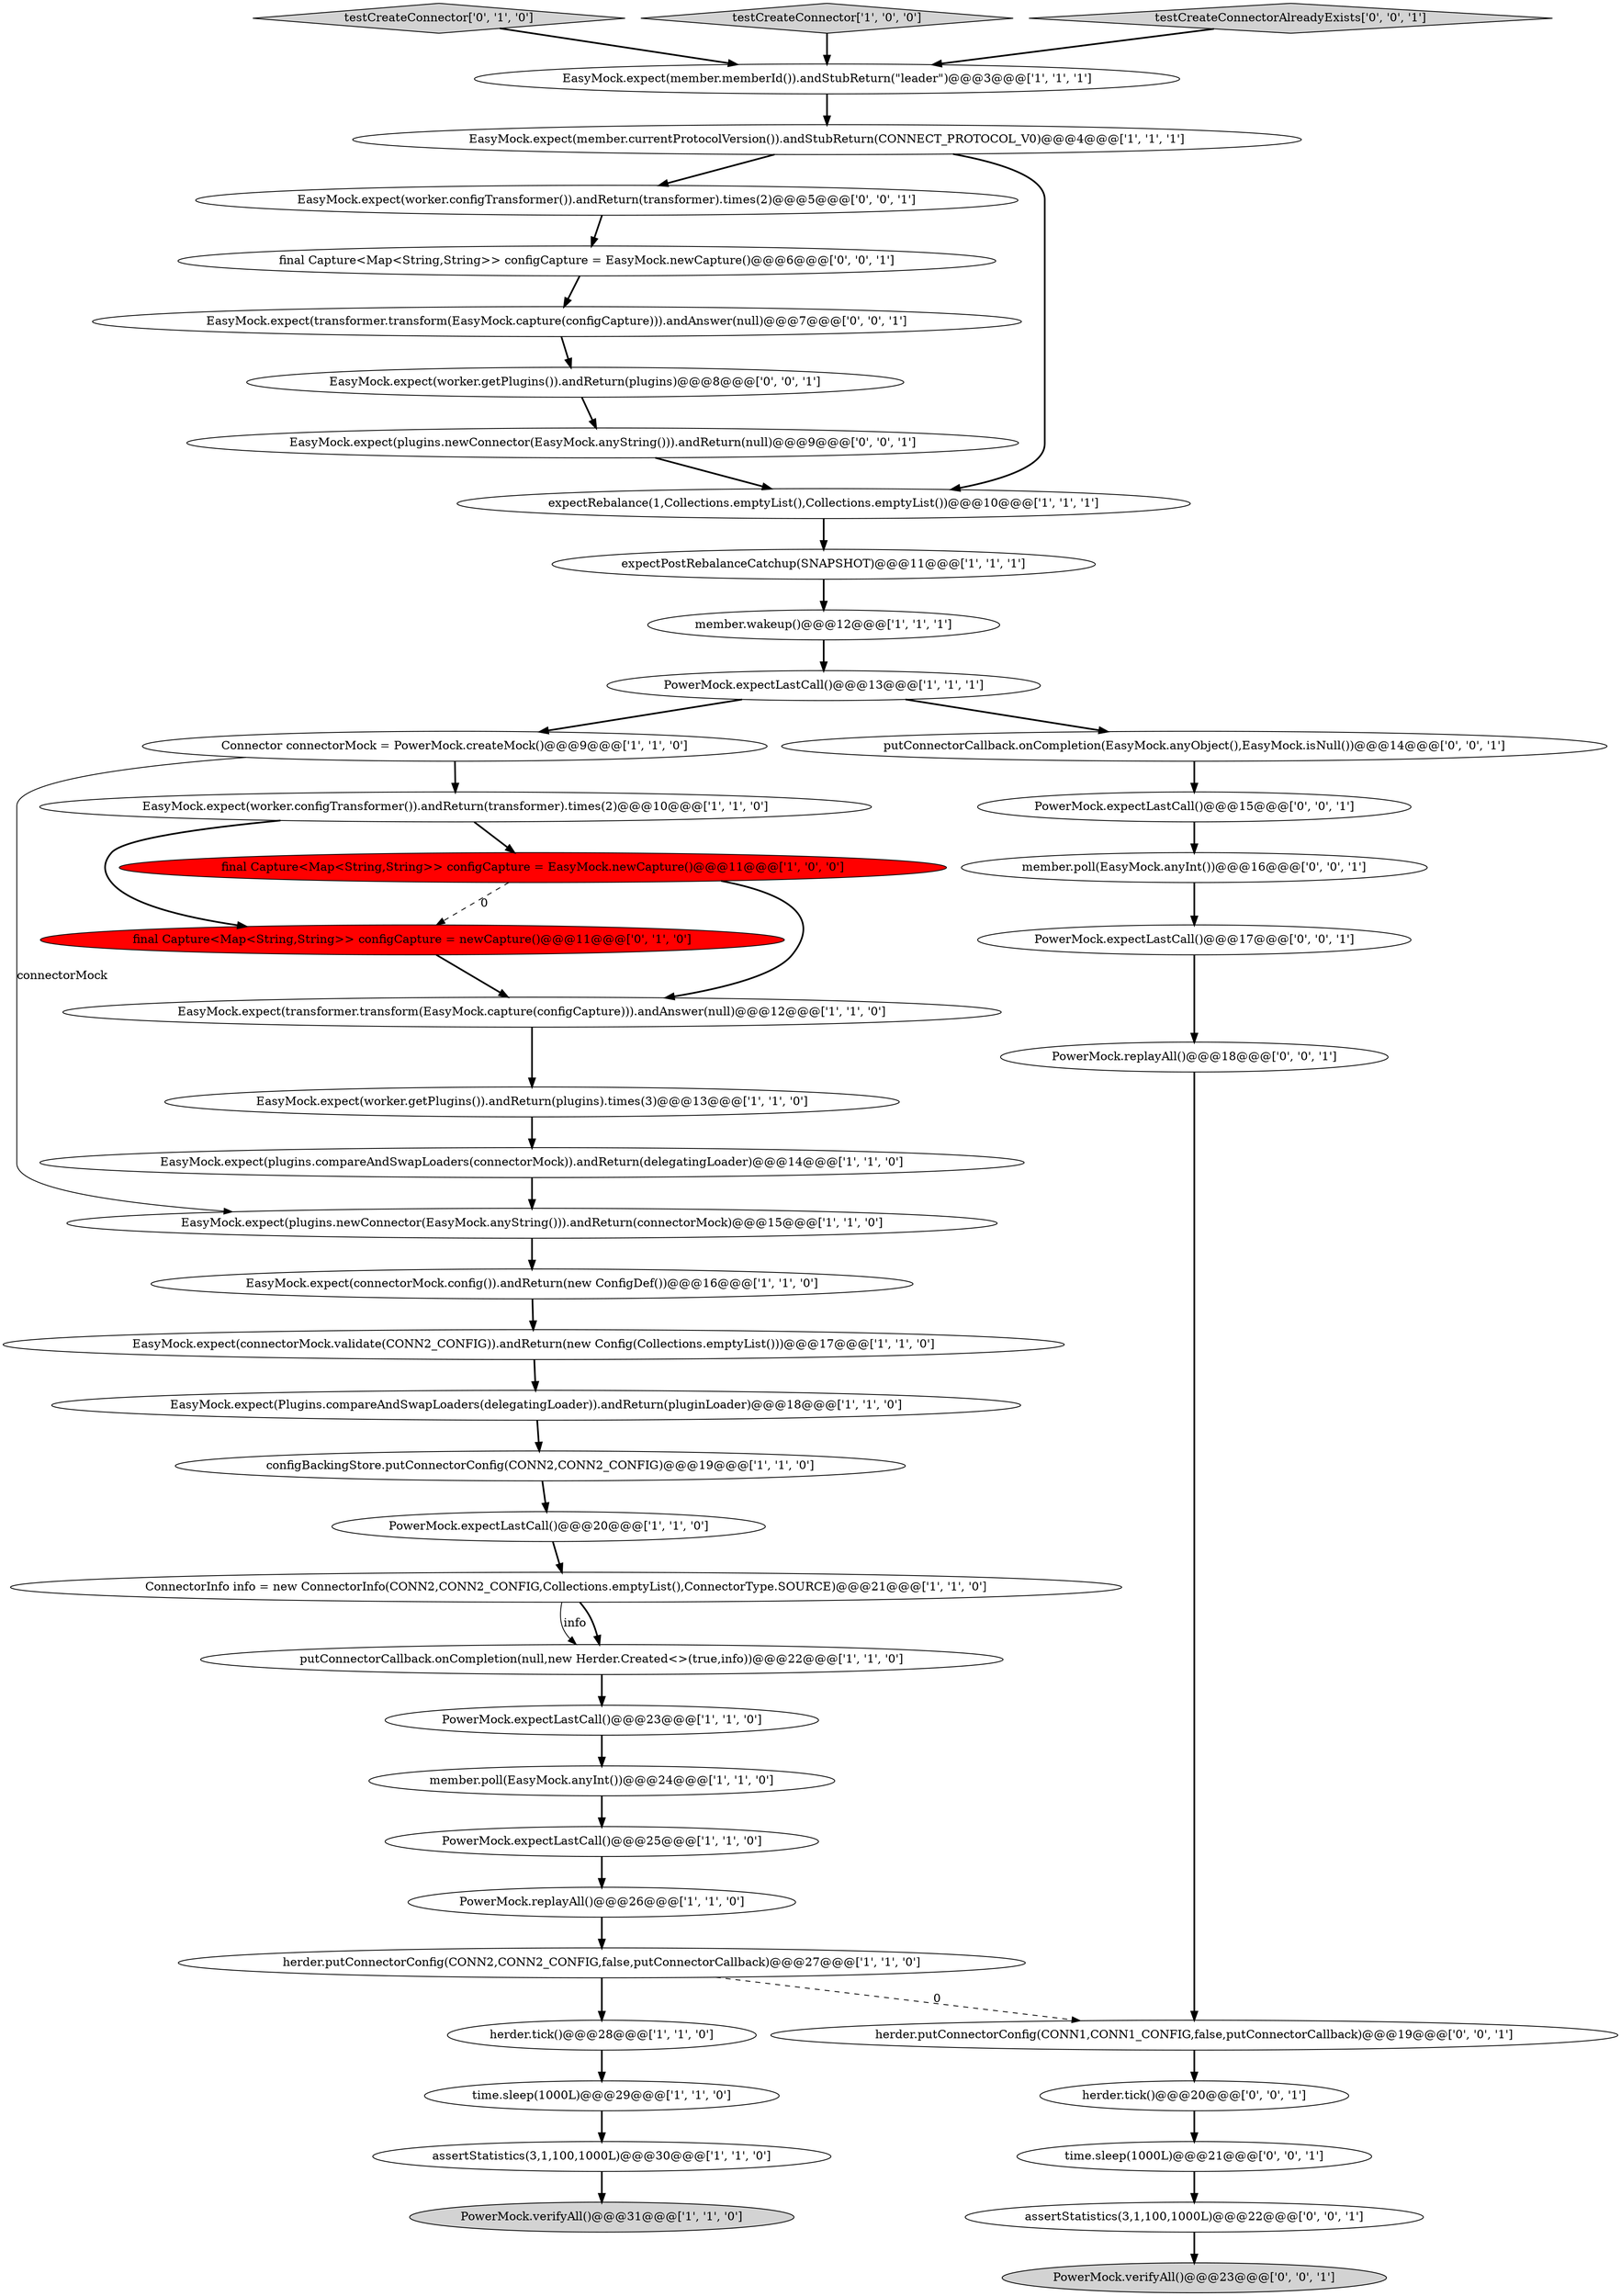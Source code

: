 digraph {
0 [style = filled, label = "PowerMock.expectLastCall()@@@20@@@['1', '1', '0']", fillcolor = white, shape = ellipse image = "AAA0AAABBB1BBB"];
29 [style = filled, label = "EasyMock.expect(plugins.compareAndSwapLoaders(connectorMock)).andReturn(delegatingLoader)@@@14@@@['1', '1', '0']", fillcolor = white, shape = ellipse image = "AAA0AAABBB1BBB"];
12 [style = filled, label = "member.wakeup()@@@12@@@['1', '1', '1']", fillcolor = white, shape = ellipse image = "AAA0AAABBB1BBB"];
16 [style = filled, label = "time.sleep(1000L)@@@29@@@['1', '1', '0']", fillcolor = white, shape = ellipse image = "AAA0AAABBB1BBB"];
35 [style = filled, label = "EasyMock.expect(worker.configTransformer()).andReturn(transformer).times(2)@@@5@@@['0', '0', '1']", fillcolor = white, shape = ellipse image = "AAA0AAABBB3BBB"];
11 [style = filled, label = "EasyMock.expect(connectorMock.config()).andReturn(new ConfigDef())@@@16@@@['1', '1', '0']", fillcolor = white, shape = ellipse image = "AAA0AAABBB1BBB"];
28 [style = filled, label = "PowerMock.expectLastCall()@@@25@@@['1', '1', '0']", fillcolor = white, shape = ellipse image = "AAA0AAABBB1BBB"];
27 [style = filled, label = "PowerMock.expectLastCall()@@@13@@@['1', '1', '1']", fillcolor = white, shape = ellipse image = "AAA0AAABBB1BBB"];
31 [style = filled, label = "testCreateConnector['0', '1', '0']", fillcolor = lightgray, shape = diamond image = "AAA0AAABBB2BBB"];
19 [style = filled, label = "assertStatistics(3,1,100,1000L)@@@30@@@['1', '1', '0']", fillcolor = white, shape = ellipse image = "AAA0AAABBB1BBB"];
25 [style = filled, label = "Connector connectorMock = PowerMock.createMock()@@@9@@@['1', '1', '0']", fillcolor = white, shape = ellipse image = "AAA0AAABBB1BBB"];
24 [style = filled, label = "expectRebalance(1,Collections.emptyList(),Collections.emptyList())@@@10@@@['1', '1', '1']", fillcolor = white, shape = ellipse image = "AAA0AAABBB1BBB"];
34 [style = filled, label = "assertStatistics(3,1,100,1000L)@@@22@@@['0', '0', '1']", fillcolor = white, shape = ellipse image = "AAA0AAABBB3BBB"];
15 [style = filled, label = "PowerMock.expectLastCall()@@@23@@@['1', '1', '0']", fillcolor = white, shape = ellipse image = "AAA0AAABBB1BBB"];
42 [style = filled, label = "herder.putConnectorConfig(CONN1,CONN1_CONFIG,false,putConnectorCallback)@@@19@@@['0', '0', '1']", fillcolor = white, shape = ellipse image = "AAA0AAABBB3BBB"];
17 [style = filled, label = "putConnectorCallback.onCompletion(null,new Herder.Created<>(true,info))@@@22@@@['1', '1', '0']", fillcolor = white, shape = ellipse image = "AAA0AAABBB1BBB"];
13 [style = filled, label = "EasyMock.expect(Plugins.compareAndSwapLoaders(delegatingLoader)).andReturn(pluginLoader)@@@18@@@['1', '1', '0']", fillcolor = white, shape = ellipse image = "AAA0AAABBB1BBB"];
33 [style = filled, label = "EasyMock.expect(worker.getPlugins()).andReturn(plugins)@@@8@@@['0', '0', '1']", fillcolor = white, shape = ellipse image = "AAA0AAABBB3BBB"];
45 [style = filled, label = "herder.tick()@@@20@@@['0', '0', '1']", fillcolor = white, shape = ellipse image = "AAA0AAABBB3BBB"];
3 [style = filled, label = "PowerMock.replayAll()@@@26@@@['1', '1', '0']", fillcolor = white, shape = ellipse image = "AAA0AAABBB1BBB"];
2 [style = filled, label = "EasyMock.expect(worker.configTransformer()).andReturn(transformer).times(2)@@@10@@@['1', '1', '0']", fillcolor = white, shape = ellipse image = "AAA0AAABBB1BBB"];
36 [style = filled, label = "EasyMock.expect(plugins.newConnector(EasyMock.anyString())).andReturn(null)@@@9@@@['0', '0', '1']", fillcolor = white, shape = ellipse image = "AAA0AAABBB3BBB"];
22 [style = filled, label = "EasyMock.expect(worker.getPlugins()).andReturn(plugins).times(3)@@@13@@@['1', '1', '0']", fillcolor = white, shape = ellipse image = "AAA0AAABBB1BBB"];
47 [style = filled, label = "PowerMock.verifyAll()@@@23@@@['0', '0', '1']", fillcolor = lightgray, shape = ellipse image = "AAA0AAABBB3BBB"];
14 [style = filled, label = "testCreateConnector['1', '0', '0']", fillcolor = lightgray, shape = diamond image = "AAA0AAABBB1BBB"];
23 [style = filled, label = "EasyMock.expect(member.memberId()).andStubReturn(\"leader\")@@@3@@@['1', '1', '1']", fillcolor = white, shape = ellipse image = "AAA0AAABBB1BBB"];
30 [style = filled, label = "final Capture<Map<String,String>> configCapture = newCapture()@@@11@@@['0', '1', '0']", fillcolor = red, shape = ellipse image = "AAA1AAABBB2BBB"];
7 [style = filled, label = "final Capture<Map<String,String>> configCapture = EasyMock.newCapture()@@@11@@@['1', '0', '0']", fillcolor = red, shape = ellipse image = "AAA1AAABBB1BBB"];
5 [style = filled, label = "EasyMock.expect(connectorMock.validate(CONN2_CONFIG)).andReturn(new Config(Collections.emptyList()))@@@17@@@['1', '1', '0']", fillcolor = white, shape = ellipse image = "AAA0AAABBB1BBB"];
18 [style = filled, label = "ConnectorInfo info = new ConnectorInfo(CONN2,CONN2_CONFIG,Collections.emptyList(),ConnectorType.SOURCE)@@@21@@@['1', '1', '0']", fillcolor = white, shape = ellipse image = "AAA0AAABBB1BBB"];
38 [style = filled, label = "PowerMock.expectLastCall()@@@15@@@['0', '0', '1']", fillcolor = white, shape = ellipse image = "AAA0AAABBB3BBB"];
8 [style = filled, label = "EasyMock.expect(transformer.transform(EasyMock.capture(configCapture))).andAnswer(null)@@@12@@@['1', '1', '0']", fillcolor = white, shape = ellipse image = "AAA0AAABBB1BBB"];
21 [style = filled, label = "herder.tick()@@@28@@@['1', '1', '0']", fillcolor = white, shape = ellipse image = "AAA0AAABBB1BBB"];
1 [style = filled, label = "expectPostRebalanceCatchup(SNAPSHOT)@@@11@@@['1', '1', '1']", fillcolor = white, shape = ellipse image = "AAA0AAABBB1BBB"];
10 [style = filled, label = "PowerMock.verifyAll()@@@31@@@['1', '1', '0']", fillcolor = lightgray, shape = ellipse image = "AAA0AAABBB1BBB"];
37 [style = filled, label = "time.sleep(1000L)@@@21@@@['0', '0', '1']", fillcolor = white, shape = ellipse image = "AAA0AAABBB3BBB"];
41 [style = filled, label = "PowerMock.replayAll()@@@18@@@['0', '0', '1']", fillcolor = white, shape = ellipse image = "AAA0AAABBB3BBB"];
39 [style = filled, label = "putConnectorCallback.onCompletion(EasyMock.anyObject(),EasyMock.isNull())@@@14@@@['0', '0', '1']", fillcolor = white, shape = ellipse image = "AAA0AAABBB3BBB"];
4 [style = filled, label = "member.poll(EasyMock.anyInt())@@@24@@@['1', '1', '0']", fillcolor = white, shape = ellipse image = "AAA0AAABBB1BBB"];
44 [style = filled, label = "PowerMock.expectLastCall()@@@17@@@['0', '0', '1']", fillcolor = white, shape = ellipse image = "AAA0AAABBB3BBB"];
9 [style = filled, label = "EasyMock.expect(plugins.newConnector(EasyMock.anyString())).andReturn(connectorMock)@@@15@@@['1', '1', '0']", fillcolor = white, shape = ellipse image = "AAA0AAABBB1BBB"];
46 [style = filled, label = "member.poll(EasyMock.anyInt())@@@16@@@['0', '0', '1']", fillcolor = white, shape = ellipse image = "AAA0AAABBB3BBB"];
20 [style = filled, label = "configBackingStore.putConnectorConfig(CONN2,CONN2_CONFIG)@@@19@@@['1', '1', '0']", fillcolor = white, shape = ellipse image = "AAA0AAABBB1BBB"];
26 [style = filled, label = "herder.putConnectorConfig(CONN2,CONN2_CONFIG,false,putConnectorCallback)@@@27@@@['1', '1', '0']", fillcolor = white, shape = ellipse image = "AAA0AAABBB1BBB"];
6 [style = filled, label = "EasyMock.expect(member.currentProtocolVersion()).andStubReturn(CONNECT_PROTOCOL_V0)@@@4@@@['1', '1', '1']", fillcolor = white, shape = ellipse image = "AAA0AAABBB1BBB"];
32 [style = filled, label = "testCreateConnectorAlreadyExists['0', '0', '1']", fillcolor = lightgray, shape = diamond image = "AAA0AAABBB3BBB"];
40 [style = filled, label = "EasyMock.expect(transformer.transform(EasyMock.capture(configCapture))).andAnswer(null)@@@7@@@['0', '0', '1']", fillcolor = white, shape = ellipse image = "AAA0AAABBB3BBB"];
43 [style = filled, label = "final Capture<Map<String,String>> configCapture = EasyMock.newCapture()@@@6@@@['0', '0', '1']", fillcolor = white, shape = ellipse image = "AAA0AAABBB3BBB"];
46->44 [style = bold, label=""];
31->23 [style = bold, label=""];
6->35 [style = bold, label=""];
32->23 [style = bold, label=""];
9->11 [style = bold, label=""];
42->45 [style = bold, label=""];
29->9 [style = bold, label=""];
20->0 [style = bold, label=""];
34->47 [style = bold, label=""];
22->29 [style = bold, label=""];
18->17 [style = bold, label=""];
3->26 [style = bold, label=""];
19->10 [style = bold, label=""];
6->24 [style = bold, label=""];
35->43 [style = bold, label=""];
16->19 [style = bold, label=""];
7->8 [style = bold, label=""];
25->2 [style = bold, label=""];
4->28 [style = bold, label=""];
8->22 [style = bold, label=""];
26->21 [style = bold, label=""];
43->40 [style = bold, label=""];
18->17 [style = solid, label="info"];
11->5 [style = bold, label=""];
40->33 [style = bold, label=""];
27->39 [style = bold, label=""];
25->9 [style = solid, label="connectorMock"];
36->24 [style = bold, label=""];
14->23 [style = bold, label=""];
37->34 [style = bold, label=""];
5->13 [style = bold, label=""];
23->6 [style = bold, label=""];
33->36 [style = bold, label=""];
7->30 [style = dashed, label="0"];
15->4 [style = bold, label=""];
17->15 [style = bold, label=""];
1->12 [style = bold, label=""];
39->38 [style = bold, label=""];
21->16 [style = bold, label=""];
44->41 [style = bold, label=""];
0->18 [style = bold, label=""];
38->46 [style = bold, label=""];
28->3 [style = bold, label=""];
45->37 [style = bold, label=""];
24->1 [style = bold, label=""];
2->7 [style = bold, label=""];
30->8 [style = bold, label=""];
2->30 [style = bold, label=""];
26->42 [style = dashed, label="0"];
12->27 [style = bold, label=""];
27->25 [style = bold, label=""];
41->42 [style = bold, label=""];
13->20 [style = bold, label=""];
}
